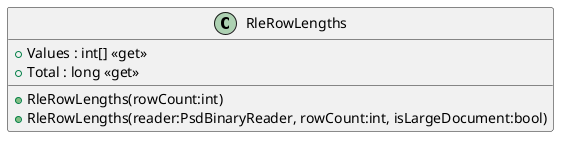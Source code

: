 @startuml
class RleRowLengths {
    + Values : int[] <<get>>
    + Total : long <<get>>
    + RleRowLengths(rowCount:int)
    + RleRowLengths(reader:PsdBinaryReader, rowCount:int, isLargeDocument:bool)
}
@enduml
